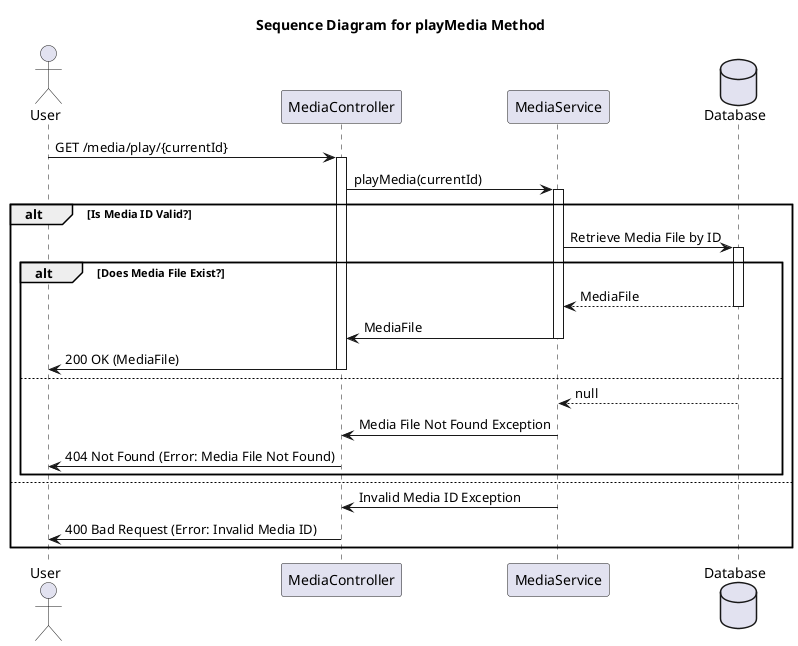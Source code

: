 @startuml

title Sequence Diagram for playMedia Method

actor User
participant MediaController
participant MediaService
database Database as DB

User -> MediaController: GET /media/play/{currentId}
activate MediaController

MediaController -> MediaService: playMedia(currentId)
activate MediaService

alt Is Media ID Valid?
    MediaService -> DB: Retrieve Media File by ID
    activate DB

    alt Does Media File Exist?
        DB --> MediaService: MediaFile
        deactivate DB

        MediaService -> MediaController: MediaFile
        deactivate MediaService

        MediaController -> User: 200 OK (MediaFile)
        deactivate MediaController
    else
        DB --> MediaService: null
        deactivate DB

        MediaService -> MediaController: Media File Not Found Exception
        deactivate MediaService

        MediaController -> User: 404 Not Found (Error: Media File Not Found)
        deactivate MediaController
    end
else
    MediaService -> MediaController: Invalid Media ID Exception
    deactivate MediaService

    MediaController -> User: 400 Bad Request (Error: Invalid Media ID)
    deactivate MediaController
end

@enduml